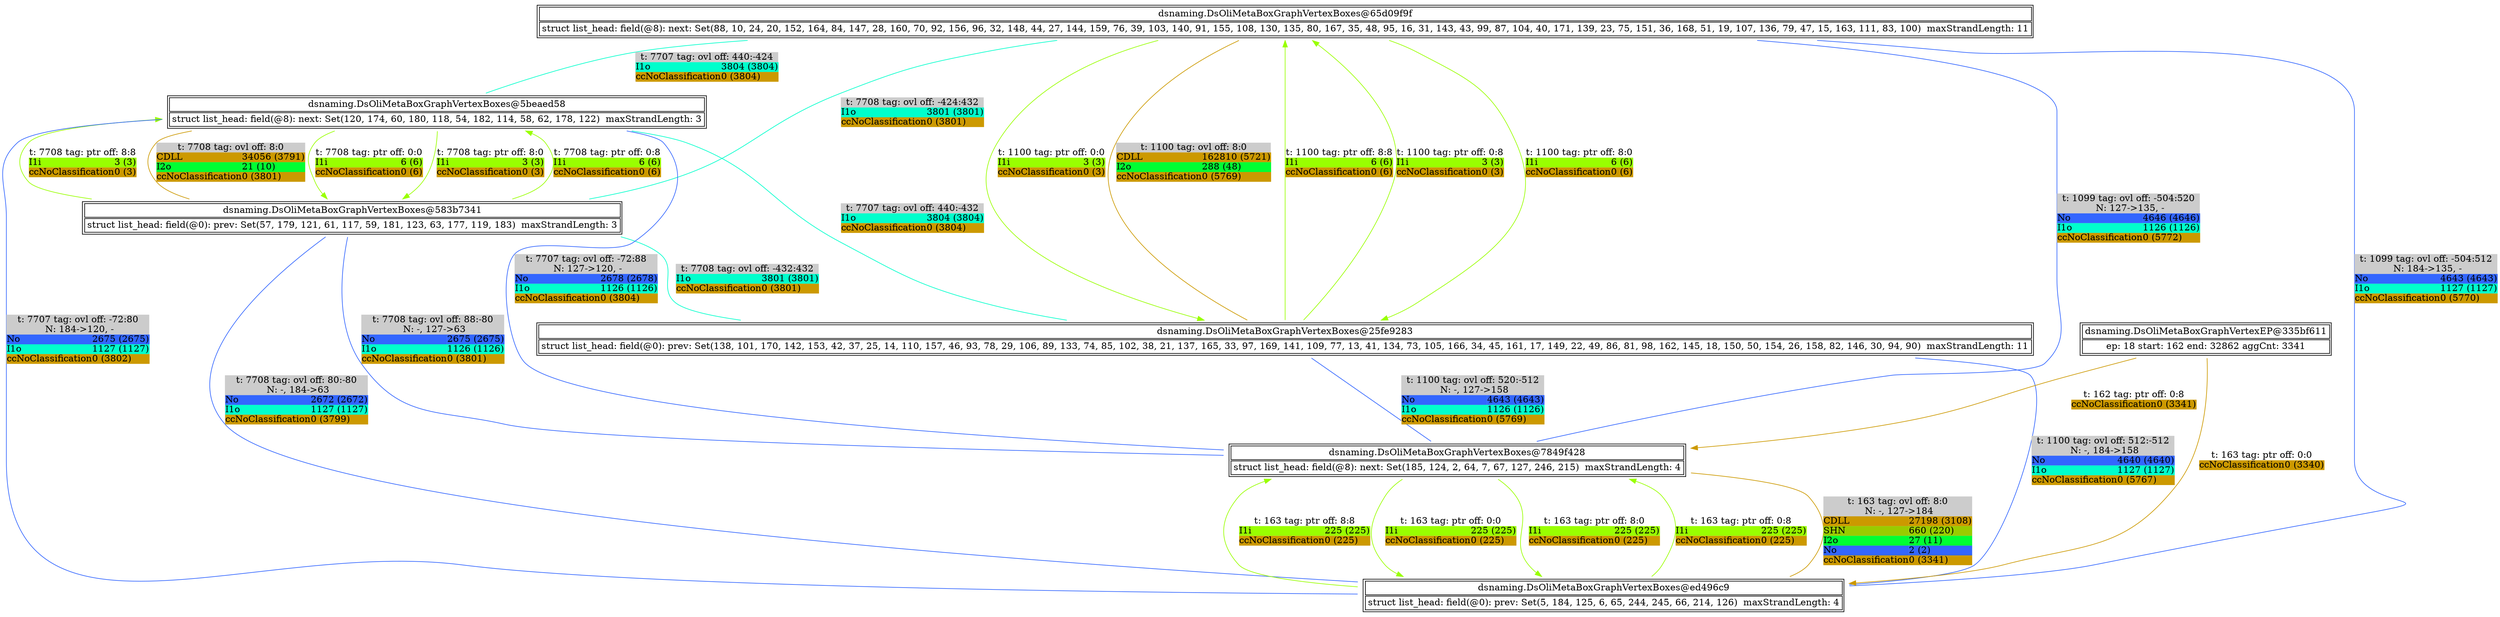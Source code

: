 digraph G {
	"dsnaming.DsOliMetaBoxGraphVertexBoxes@65d09f9f" -> "dsnaming.DsOliMetaBoxGraphVertexBoxes@5beaed58" [dir = none, label = <<TABLE BORDER="0" ALIGN="left" BGCOLOR="#CCCCCC" COLOR="black" CELLBORDER="0" CELLPADDING="0" CELLSPACING="0"><TR><TD COLSPAN="2">t: 7707 tag: ovl off: 440:-424</TD></TR><TR><TD ALIGN="left" BGCOLOR="#00FFCC">I1o</TD><TD ALIGN="left" BGCOLOR="#00FFCC">3804 (3804)</TD></TR><TR><TD ALIGN="left" BGCOLOR="#CC9900">ccNoClassification</TD><TD ALIGN="left" BGCOLOR="#CC9900">0 (3804)</TD></TR></TABLE>>, color = "#00FFCC"]
	"dsnaming.DsOliMetaBoxGraphVertexBoxes@583b7341" -> "dsnaming.DsOliMetaBoxGraphVertexBoxes@25fe9283" [dir = none, label = <<TABLE BORDER="0" ALIGN="left" BGCOLOR="#CCCCCC" COLOR="black" CELLBORDER="0" CELLPADDING="0" CELLSPACING="0"><TR><TD COLSPAN="2">t: 7708 tag: ovl off: -432:432</TD></TR><TR><TD ALIGN="left" BGCOLOR="#00FFCC">I1o</TD><TD ALIGN="left" BGCOLOR="#00FFCC">3801 (3801)</TD></TR><TR><TD ALIGN="left" BGCOLOR="#CC9900">ccNoClassification</TD><TD ALIGN="left" BGCOLOR="#CC9900">0 (3801)</TD></TR></TABLE>>, color = "#00FFCC"]
	"dsnaming.DsOliMetaBoxGraphVertexBoxes@65d09f9f" -> "dsnaming.DsOliMetaBoxGraphVertexBoxes@25fe9283" [color = "#99FF00", label = <<TABLE BORDER="0" ALIGN="left" COLOR="black" CELLBORDER="0"  CELLPADDING="0" CELLSPACING="0"><TR><TD COLSPAN="2">t: 1100 tag: ptr off: 8:0</TD></TR><TR><TD ALIGN="left" BGCOLOR="#99FF00">I1i</TD><TD ALIGN="left" BGCOLOR="#99FF00">6 (6)</TD></TR><TR><TD ALIGN="left" BGCOLOR="#CC9900">ccNoClassification</TD><TD ALIGN="left" BGCOLOR="#CC9900">0 (6)</TD></TR></TABLE>>]
	"dsnaming.DsOliMetaBoxGraphVertexBoxes@ed496c9" -> "dsnaming.DsOliMetaBoxGraphVertexBoxes@7849f428" [color = "#99FF00", label = <<TABLE BORDER="0" ALIGN="left" COLOR="black" CELLBORDER="0"  CELLPADDING="0" CELLSPACING="0"><TR><TD COLSPAN="2">t: 163 tag: ptr off: 0:8</TD></TR><TR><TD ALIGN="left" BGCOLOR="#99FF00">I1i</TD><TD ALIGN="left" BGCOLOR="#99FF00">225 (225)</TD></TR><TR><TD ALIGN="left" BGCOLOR="#CC9900">ccNoClassification</TD><TD ALIGN="left" BGCOLOR="#CC9900">0 (225)</TD></TR></TABLE>>]
	"dsnaming.DsOliMetaBoxGraphVertexBoxes@ed496c9" -> "dsnaming.DsOliMetaBoxGraphVertexBoxes@7849f428" [dir = none, label = <<TABLE BORDER="0" ALIGN="left" BGCOLOR="#CCCCCC" COLOR="black" CELLBORDER="0" CELLPADDING="0" CELLSPACING="0"><TR><TD COLSPAN="2">t: 163 tag: ovl off: 8:0</TD></TR><TR><TD COLSPAN="2"> N: -, 127-&gt;184</TD></TR><TR><TD ALIGN="left" BGCOLOR="#CC9900">CDLL</TD><TD ALIGN="left" BGCOLOR="#CC9900">27198 (3108)</TD></TR><TR><TD ALIGN="left" BGCOLOR="#99CC00">SHN</TD><TD ALIGN="left" BGCOLOR="#99CC00">660 (220)</TD></TR><TR><TD ALIGN="left" BGCOLOR="#00FF33">I2o</TD><TD ALIGN="left" BGCOLOR="#00FF33">27 (11)</TD></TR><TR><TD ALIGN="left" BGCOLOR="#3366FF">No</TD><TD ALIGN="left" BGCOLOR="#3366FF">2 (2)</TD></TR><TR><TD ALIGN="left" BGCOLOR="#CC9900">ccNoClassification</TD><TD ALIGN="left" BGCOLOR="#CC9900">0 (3341)</TD></TR></TABLE>>, color = "#CC9900"]
	"dsnaming.DsOliMetaBoxGraphVertexEP@335bf611" -> "dsnaming.DsOliMetaBoxGraphVertexBoxes@7849f428" [color = "#CC9900", label = <<TABLE BORDER="0" ALIGN="left" COLOR="black" CELLBORDER="0"  CELLPADDING="0" CELLSPACING="0"><TR><TD COLSPAN="2">t: 162 tag: ptr off: 0:8</TD></TR><TR><TD ALIGN="left" BGCOLOR="#CC9900">ccNoClassification</TD><TD ALIGN="left" BGCOLOR="#CC9900">0 (3341)</TD></TR></TABLE>>]
	"dsnaming.DsOliMetaBoxGraphVertexBoxes@7849f428" -> "dsnaming.DsOliMetaBoxGraphVertexBoxes@65d09f9f" [dir = none, label = <<TABLE BORDER="0" ALIGN="left" BGCOLOR="#CCCCCC" COLOR="black" CELLBORDER="0" CELLPADDING="0" CELLSPACING="0"><TR><TD COLSPAN="2">t: 1099 tag: ovl off: -504:520</TD></TR><TR><TD COLSPAN="2"> N: 127-&gt;135, -</TD></TR><TR><TD ALIGN="left" BGCOLOR="#3366FF">No</TD><TD ALIGN="left" BGCOLOR="#3366FF">4646 (4646)</TD></TR><TR><TD ALIGN="left" BGCOLOR="#00FFCC">I1o</TD><TD ALIGN="left" BGCOLOR="#00FFCC">1126 (1126)</TD></TR><TR><TD ALIGN="left" BGCOLOR="#CC9900">ccNoClassification</TD><TD ALIGN="left" BGCOLOR="#CC9900">0 (5772)</TD></TR></TABLE>>, color = "#3366FF"]
	"dsnaming.DsOliMetaBoxGraphVertexBoxes@25fe9283" -> "dsnaming.DsOliMetaBoxGraphVertexBoxes@ed496c9" [dir = none, label = <<TABLE BORDER="0" ALIGN="left" BGCOLOR="#CCCCCC" COLOR="black" CELLBORDER="0" CELLPADDING="0" CELLSPACING="0"><TR><TD COLSPAN="2">t: 1100 tag: ovl off: 512:-512</TD></TR><TR><TD COLSPAN="2"> N: -, 184-&gt;158</TD></TR><TR><TD ALIGN="left" BGCOLOR="#3366FF">No</TD><TD ALIGN="left" BGCOLOR="#3366FF">4640 (4640)</TD></TR><TR><TD ALIGN="left" BGCOLOR="#00FFCC">I1o</TD><TD ALIGN="left" BGCOLOR="#00FFCC">1127 (1127)</TD></TR><TR><TD ALIGN="left" BGCOLOR="#CC9900">ccNoClassification</TD><TD ALIGN="left" BGCOLOR="#CC9900">0 (5767)</TD></TR></TABLE>>, color = "#3366FF"]
	"dsnaming.DsOliMetaBoxGraphVertexBoxes@25fe9283" -> "dsnaming.DsOliMetaBoxGraphVertexBoxes@65d09f9f" [dir = none, label = <<TABLE BORDER="0" ALIGN="left" BGCOLOR="#CCCCCC" COLOR="black" CELLBORDER="0" CELLPADDING="0" CELLSPACING="0"><TR><TD COLSPAN="2">t: 1100 tag: ovl off: 8:0</TD></TR><TR><TD ALIGN="left" BGCOLOR="#CC9900">CDLL</TD><TD ALIGN="left" BGCOLOR="#CC9900">162810 (5721)</TD></TR><TR><TD ALIGN="left" BGCOLOR="#00FF33">I2o</TD><TD ALIGN="left" BGCOLOR="#00FF33">288 (48)</TD></TR><TR><TD ALIGN="left" BGCOLOR="#CC9900">ccNoClassification</TD><TD ALIGN="left" BGCOLOR="#CC9900">0 (5769)</TD></TR></TABLE>>, color = "#CC9900"]
	"dsnaming.DsOliMetaBoxGraphVertexBoxes@5beaed58" -> "dsnaming.DsOliMetaBoxGraphVertexBoxes@583b7341" [color = "#99FF00", label = <<TABLE BORDER="0" ALIGN="left" COLOR="black" CELLBORDER="0"  CELLPADDING="0" CELLSPACING="0"><TR><TD COLSPAN="2">t: 7708 tag: ptr off: 0:0</TD></TR><TR><TD ALIGN="left" BGCOLOR="#99FF00">I1i</TD><TD ALIGN="left" BGCOLOR="#99FF00">6 (6)</TD></TR><TR><TD ALIGN="left" BGCOLOR="#CC9900">ccNoClassification</TD><TD ALIGN="left" BGCOLOR="#CC9900">0 (6)</TD></TR></TABLE>>]
	"dsnaming.DsOliMetaBoxGraphVertexBoxes@5beaed58" -> "dsnaming.DsOliMetaBoxGraphVertexBoxes@583b7341" [color = "#99FF00", label = <<TABLE BORDER="0" ALIGN="left" COLOR="black" CELLBORDER="0"  CELLPADDING="0" CELLSPACING="0"><TR><TD COLSPAN="2">t: 7708 tag: ptr off: 8:0</TD></TR><TR><TD ALIGN="left" BGCOLOR="#99FF00">I1i</TD><TD ALIGN="left" BGCOLOR="#99FF00">3 (3)</TD></TR><TR><TD ALIGN="left" BGCOLOR="#CC9900">ccNoClassification</TD><TD ALIGN="left" BGCOLOR="#CC9900">0 (3)</TD></TR></TABLE>>]
	"dsnaming.DsOliMetaBoxGraphVertexBoxes@583b7341" -> "dsnaming.DsOliMetaBoxGraphVertexBoxes@ed496c9" [dir = none, label = <<TABLE BORDER="0" ALIGN="left" BGCOLOR="#CCCCCC" COLOR="black" CELLBORDER="0" CELLPADDING="0" CELLSPACING="0"><TR><TD COLSPAN="2">t: 7708 tag: ovl off: 80:-80</TD></TR><TR><TD COLSPAN="2"> N: -, 184-&gt;63</TD></TR><TR><TD ALIGN="left" BGCOLOR="#3366FF">No</TD><TD ALIGN="left" BGCOLOR="#3366FF">2672 (2672)</TD></TR><TR><TD ALIGN="left" BGCOLOR="#00FFCC">I1o</TD><TD ALIGN="left" BGCOLOR="#00FFCC">1127 (1127)</TD></TR><TR><TD ALIGN="left" BGCOLOR="#CC9900">ccNoClassification</TD><TD ALIGN="left" BGCOLOR="#CC9900">0 (3799)</TD></TR></TABLE>>, color = "#3366FF"]
	"dsnaming.DsOliMetaBoxGraphVertexBoxes@65d09f9f" -> "dsnaming.DsOliMetaBoxGraphVertexBoxes@25fe9283" [color = "#99FF00", label = <<TABLE BORDER="0" ALIGN="left" COLOR="black" CELLBORDER="0"  CELLPADDING="0" CELLSPACING="0"><TR><TD COLSPAN="2">t: 1100 tag: ptr off: 0:0</TD></TR><TR><TD ALIGN="left" BGCOLOR="#99FF00">I1i</TD><TD ALIGN="left" BGCOLOR="#99FF00">3 (3)</TD></TR><TR><TD ALIGN="left" BGCOLOR="#CC9900">ccNoClassification</TD><TD ALIGN="left" BGCOLOR="#CC9900">0 (3)</TD></TR></TABLE>>]
	"dsnaming.DsOliMetaBoxGraphVertexBoxes@ed496c9" -> "dsnaming.DsOliMetaBoxGraphVertexBoxes@65d09f9f" [dir = none, label = <<TABLE BORDER="0" ALIGN="left" BGCOLOR="#CCCCCC" COLOR="black" CELLBORDER="0" CELLPADDING="0" CELLSPACING="0"><TR><TD COLSPAN="2">t: 1099 tag: ovl off: -504:512</TD></TR><TR><TD COLSPAN="2"> N: 184-&gt;135, -</TD></TR><TR><TD ALIGN="left" BGCOLOR="#3366FF">No</TD><TD ALIGN="left" BGCOLOR="#3366FF">4643 (4643)</TD></TR><TR><TD ALIGN="left" BGCOLOR="#00FFCC">I1o</TD><TD ALIGN="left" BGCOLOR="#00FFCC">1127 (1127)</TD></TR><TR><TD ALIGN="left" BGCOLOR="#CC9900">ccNoClassification</TD><TD ALIGN="left" BGCOLOR="#CC9900">0 (5770)</TD></TR></TABLE>>, color = "#3366FF"]
	"dsnaming.DsOliMetaBoxGraphVertexBoxes@583b7341" -> "dsnaming.DsOliMetaBoxGraphVertexBoxes@65d09f9f" [dir = none, label = <<TABLE BORDER="0" ALIGN="left" BGCOLOR="#CCCCCC" COLOR="black" CELLBORDER="0" CELLPADDING="0" CELLSPACING="0"><TR><TD COLSPAN="2">t: 7708 tag: ovl off: -424:432</TD></TR><TR><TD ALIGN="left" BGCOLOR="#00FFCC">I1o</TD><TD ALIGN="left" BGCOLOR="#00FFCC">3801 (3801)</TD></TR><TR><TD ALIGN="left" BGCOLOR="#CC9900">ccNoClassification</TD><TD ALIGN="left" BGCOLOR="#CC9900">0 (3801)</TD></TR></TABLE>>, color = "#00FFCC"]
	"dsnaming.DsOliMetaBoxGraphVertexBoxes@25fe9283" -> "dsnaming.DsOliMetaBoxGraphVertexBoxes@5beaed58" [dir = none, label = <<TABLE BORDER="0" ALIGN="left" BGCOLOR="#CCCCCC" COLOR="black" CELLBORDER="0" CELLPADDING="0" CELLSPACING="0"><TR><TD COLSPAN="2">t: 7707 tag: ovl off: 440:-432</TD></TR><TR><TD ALIGN="left" BGCOLOR="#00FFCC">I1o</TD><TD ALIGN="left" BGCOLOR="#00FFCC">3804 (3804)</TD></TR><TR><TD ALIGN="left" BGCOLOR="#CC9900">ccNoClassification</TD><TD ALIGN="left" BGCOLOR="#CC9900">0 (3804)</TD></TR></TABLE>>, color = "#00FFCC"]
	"dsnaming.DsOliMetaBoxGraphVertexBoxes@25fe9283" -> "dsnaming.DsOliMetaBoxGraphVertexBoxes@7849f428" [dir = none, label = <<TABLE BORDER="0" ALIGN="left" BGCOLOR="#CCCCCC" COLOR="black" CELLBORDER="0" CELLPADDING="0" CELLSPACING="0"><TR><TD COLSPAN="2">t: 1100 tag: ovl off: 520:-512</TD></TR><TR><TD COLSPAN="2"> N: -, 127-&gt;158</TD></TR><TR><TD ALIGN="left" BGCOLOR="#3366FF">No</TD><TD ALIGN="left" BGCOLOR="#3366FF">4643 (4643)</TD></TR><TR><TD ALIGN="left" BGCOLOR="#00FFCC">I1o</TD><TD ALIGN="left" BGCOLOR="#00FFCC">1126 (1126)</TD></TR><TR><TD ALIGN="left" BGCOLOR="#CC9900">ccNoClassification</TD><TD ALIGN="left" BGCOLOR="#CC9900">0 (5769)</TD></TR></TABLE>>, color = "#3366FF"]
	"dsnaming.DsOliMetaBoxGraphVertexBoxes@583b7341" -> "dsnaming.DsOliMetaBoxGraphVertexBoxes@7849f428" [dir = none, label = <<TABLE BORDER="0" ALIGN="left" BGCOLOR="#CCCCCC" COLOR="black" CELLBORDER="0" CELLPADDING="0" CELLSPACING="0"><TR><TD COLSPAN="2">t: 7708 tag: ovl off: 88:-80</TD></TR><TR><TD COLSPAN="2"> N: -, 127-&gt;63</TD></TR><TR><TD ALIGN="left" BGCOLOR="#3366FF">No</TD><TD ALIGN="left" BGCOLOR="#3366FF">2675 (2675)</TD></TR><TR><TD ALIGN="left" BGCOLOR="#00FFCC">I1o</TD><TD ALIGN="left" BGCOLOR="#00FFCC">1126 (1126)</TD></TR><TR><TD ALIGN="left" BGCOLOR="#CC9900">ccNoClassification</TD><TD ALIGN="left" BGCOLOR="#CC9900">0 (3801)</TD></TR></TABLE>>, color = "#3366FF"]
	"dsnaming.DsOliMetaBoxGraphVertexBoxes@583b7341" -> "dsnaming.DsOliMetaBoxGraphVertexBoxes@5beaed58" [color = "#99FF00", label = <<TABLE BORDER="0" ALIGN="left" COLOR="black" CELLBORDER="0"  CELLPADDING="0" CELLSPACING="0"><TR><TD COLSPAN="2">t: 7708 tag: ptr off: 0:8</TD></TR><TR><TD ALIGN="left" BGCOLOR="#99FF00">I1i</TD><TD ALIGN="left" BGCOLOR="#99FF00">6 (6)</TD></TR><TR><TD ALIGN="left" BGCOLOR="#CC9900">ccNoClassification</TD><TD ALIGN="left" BGCOLOR="#CC9900">0 (6)</TD></TR></TABLE>>]
	"dsnaming.DsOliMetaBoxGraphVertexBoxes@ed496c9" -> "dsnaming.DsOliMetaBoxGraphVertexBoxes@7849f428" [color = "#99FF00", label = <<TABLE BORDER="0" ALIGN="left" COLOR="black" CELLBORDER="0"  CELLPADDING="0" CELLSPACING="0"><TR><TD COLSPAN="2">t: 163 tag: ptr off: 8:8</TD></TR><TR><TD ALIGN="left" BGCOLOR="#99FF00">I1i</TD><TD ALIGN="left" BGCOLOR="#99FF00">225 (225)</TD></TR><TR><TD ALIGN="left" BGCOLOR="#CC9900">ccNoClassification</TD><TD ALIGN="left" BGCOLOR="#CC9900">0 (225)</TD></TR></TABLE>>]
	"dsnaming.DsOliMetaBoxGraphVertexBoxes@7849f428" -> "dsnaming.DsOliMetaBoxGraphVertexBoxes@ed496c9" [color = "#99FF00", label = <<TABLE BORDER="0" ALIGN="left" COLOR="black" CELLBORDER="0"  CELLPADDING="0" CELLSPACING="0"><TR><TD COLSPAN="2">t: 163 tag: ptr off: 0:0</TD></TR><TR><TD ALIGN="left" BGCOLOR="#99FF00">I1i</TD><TD ALIGN="left" BGCOLOR="#99FF00">225 (225)</TD></TR><TR><TD ALIGN="left" BGCOLOR="#CC9900">ccNoClassification</TD><TD ALIGN="left" BGCOLOR="#CC9900">0 (225)</TD></TR></TABLE>>]
	"dsnaming.DsOliMetaBoxGraphVertexBoxes@ed496c9" -> "dsnaming.DsOliMetaBoxGraphVertexBoxes@5beaed58" [dir = none, label = <<TABLE BORDER="0" ALIGN="left" BGCOLOR="#CCCCCC" COLOR="black" CELLBORDER="0" CELLPADDING="0" CELLSPACING="0"><TR><TD COLSPAN="2">t: 7707 tag: ovl off: -72:80</TD></TR><TR><TD COLSPAN="2"> N: 184-&gt;120, -</TD></TR><TR><TD ALIGN="left" BGCOLOR="#3366FF">No</TD><TD ALIGN="left" BGCOLOR="#3366FF">2675 (2675)</TD></TR><TR><TD ALIGN="left" BGCOLOR="#00FFCC">I1o</TD><TD ALIGN="left" BGCOLOR="#00FFCC">1127 (1127)</TD></TR><TR><TD ALIGN="left" BGCOLOR="#CC9900">ccNoClassification</TD><TD ALIGN="left" BGCOLOR="#CC9900">0 (3802)</TD></TR></TABLE>>, color = "#3366FF"]
	"dsnaming.DsOliMetaBoxGraphVertexBoxes@583b7341" -> "dsnaming.DsOliMetaBoxGraphVertexBoxes@5beaed58" [color = "#99FF00", label = <<TABLE BORDER="0" ALIGN="left" COLOR="black" CELLBORDER="0"  CELLPADDING="0" CELLSPACING="0"><TR><TD COLSPAN="2">t: 7708 tag: ptr off: 8:8</TD></TR><TR><TD ALIGN="left" BGCOLOR="#99FF00">I1i</TD><TD ALIGN="left" BGCOLOR="#99FF00">3 (3)</TD></TR><TR><TD ALIGN="left" BGCOLOR="#CC9900">ccNoClassification</TD><TD ALIGN="left" BGCOLOR="#CC9900">0 (3)</TD></TR></TABLE>>]
	"dsnaming.DsOliMetaBoxGraphVertexBoxes@583b7341" -> "dsnaming.DsOliMetaBoxGraphVertexBoxes@5beaed58" [dir = none, label = <<TABLE BORDER="0" ALIGN="left" BGCOLOR="#CCCCCC" COLOR="black" CELLBORDER="0" CELLPADDING="0" CELLSPACING="0"><TR><TD COLSPAN="2">t: 7708 tag: ovl off: 8:0</TD></TR><TR><TD ALIGN="left" BGCOLOR="#CC9900">CDLL</TD><TD ALIGN="left" BGCOLOR="#CC9900">34056 (3791)</TD></TR><TR><TD ALIGN="left" BGCOLOR="#00FF33">I2o</TD><TD ALIGN="left" BGCOLOR="#00FF33">21 (10)</TD></TR><TR><TD ALIGN="left" BGCOLOR="#CC9900">ccNoClassification</TD><TD ALIGN="left" BGCOLOR="#CC9900">0 (3801)</TD></TR></TABLE>>, color = "#CC9900"]
	"dsnaming.DsOliMetaBoxGraphVertexBoxes@7849f428" -> "dsnaming.DsOliMetaBoxGraphVertexBoxes@ed496c9" [color = "#99FF00", label = <<TABLE BORDER="0" ALIGN="left" COLOR="black" CELLBORDER="0"  CELLPADDING="0" CELLSPACING="0"><TR><TD COLSPAN="2">t: 163 tag: ptr off: 8:0</TD></TR><TR><TD ALIGN="left" BGCOLOR="#99FF00">I1i</TD><TD ALIGN="left" BGCOLOR="#99FF00">225 (225)</TD></TR><TR><TD ALIGN="left" BGCOLOR="#CC9900">ccNoClassification</TD><TD ALIGN="left" BGCOLOR="#CC9900">0 (225)</TD></TR></TABLE>>]
	"dsnaming.DsOliMetaBoxGraphVertexBoxes@7849f428" -> "dsnaming.DsOliMetaBoxGraphVertexBoxes@5beaed58" [dir = none, label = <<TABLE BORDER="0" ALIGN="left" BGCOLOR="#CCCCCC" COLOR="black" CELLBORDER="0" CELLPADDING="0" CELLSPACING="0"><TR><TD COLSPAN="2">t: 7707 tag: ovl off: -72:88</TD></TR><TR><TD COLSPAN="2"> N: 127-&gt;120, -</TD></TR><TR><TD ALIGN="left" BGCOLOR="#3366FF">No</TD><TD ALIGN="left" BGCOLOR="#3366FF">2678 (2678)</TD></TR><TR><TD ALIGN="left" BGCOLOR="#00FFCC">I1o</TD><TD ALIGN="left" BGCOLOR="#00FFCC">1126 (1126)</TD></TR><TR><TD ALIGN="left" BGCOLOR="#CC9900">ccNoClassification</TD><TD ALIGN="left" BGCOLOR="#CC9900">0 (3804)</TD></TR></TABLE>>, color = "#3366FF"]
	"dsnaming.DsOliMetaBoxGraphVertexBoxes@25fe9283" -> "dsnaming.DsOliMetaBoxGraphVertexBoxes@65d09f9f" [color = "#99FF00", label = <<TABLE BORDER="0" ALIGN="left" COLOR="black" CELLBORDER="0"  CELLPADDING="0" CELLSPACING="0"><TR><TD COLSPAN="2">t: 1100 tag: ptr off: 8:8</TD></TR><TR><TD ALIGN="left" BGCOLOR="#99FF00">I1i</TD><TD ALIGN="left" BGCOLOR="#99FF00">6 (6)</TD></TR><TR><TD ALIGN="left" BGCOLOR="#CC9900">ccNoClassification</TD><TD ALIGN="left" BGCOLOR="#CC9900">0 (6)</TD></TR></TABLE>>]
	"dsnaming.DsOliMetaBoxGraphVertexBoxes@25fe9283" -> "dsnaming.DsOliMetaBoxGraphVertexBoxes@65d09f9f" [color = "#99FF00", label = <<TABLE BORDER="0" ALIGN="left" COLOR="black" CELLBORDER="0"  CELLPADDING="0" CELLSPACING="0"><TR><TD COLSPAN="2">t: 1100 tag: ptr off: 0:8</TD></TR><TR><TD ALIGN="left" BGCOLOR="#99FF00">I1i</TD><TD ALIGN="left" BGCOLOR="#99FF00">3 (3)</TD></TR><TR><TD ALIGN="left" BGCOLOR="#CC9900">ccNoClassification</TD><TD ALIGN="left" BGCOLOR="#CC9900">0 (3)</TD></TR></TABLE>>]
	"dsnaming.DsOliMetaBoxGraphVertexEP@335bf611" -> "dsnaming.DsOliMetaBoxGraphVertexBoxes@ed496c9" [color = "#CC9900", label = <<TABLE BORDER="0" ALIGN="left" COLOR="black" CELLBORDER="0"  CELLPADDING="0" CELLSPACING="0"><TR><TD COLSPAN="2">t: 163 tag: ptr off: 0:0</TD></TR><TR><TD ALIGN="left" BGCOLOR="#CC9900">ccNoClassification</TD><TD ALIGN="left" BGCOLOR="#CC9900">0 (3340)</TD></TR></TABLE>>]
	subgraph connected_vertices {
		rankdir = LR
		"dsnaming.DsOliMetaBoxGraphVertexBoxes@25fe9283"  [label = <<TABLE><TR><TD COLSPAN="2">dsnaming.DsOliMetaBoxGraphVertexBoxes@25fe9283</TD></TR><TR><TD COLSPAN="2">struct list_head: field(@0): prev: Set(138, 101, 170, 142, 153, 42, 37, 25, 14, 110, 157, 46, 93, 78, 29, 106, 89, 133, 74, 85, 102, 38, 21, 137, 165, 33, 97, 169, 141, 109, 77, 13, 41, 134, 73, 105, 166, 34, 45, 161, 17, 149, 22, 49, 86, 81, 98, 162, 145, 18, 150, 50, 154, 26, 158, 82, 146, 30, 94, 90)  maxStrandLength: 11</TD></TR></TABLE>>, shape = none]
		"dsnaming.DsOliMetaBoxGraphVertexBoxes@ed496c9"  [label = <<TABLE><TR><TD COLSPAN="2">dsnaming.DsOliMetaBoxGraphVertexBoxes@ed496c9</TD></TR><TR><TD COLSPAN="2">struct list_head: field(@0): prev: Set(5, 184, 125, 6, 65, 244, 245, 66, 214, 126)  maxStrandLength: 4</TD></TR></TABLE>>, shape = none]
		"dsnaming.DsOliMetaBoxGraphVertexBoxes@5beaed58"  [label = <<TABLE><TR><TD COLSPAN="2">dsnaming.DsOliMetaBoxGraphVertexBoxes@5beaed58</TD></TR><TR><TD COLSPAN="2">struct list_head: field(@8): next: Set(120, 174, 60, 180, 118, 54, 182, 114, 58, 62, 178, 122)  maxStrandLength: 3</TD></TR></TABLE>>, shape = none]
		"dsnaming.DsOliMetaBoxGraphVertexBoxes@583b7341"  [label = <<TABLE><TR><TD COLSPAN="2">dsnaming.DsOliMetaBoxGraphVertexBoxes@583b7341</TD></TR><TR><TD COLSPAN="2">struct list_head: field(@0): prev: Set(57, 179, 121, 61, 117, 59, 181, 123, 63, 177, 119, 183)  maxStrandLength: 3</TD></TR></TABLE>>, shape = none]
		"dsnaming.DsOliMetaBoxGraphVertexEP@335bf611"  [label = <<TABLE><TR><TD COLSPAN="2">dsnaming.DsOliMetaBoxGraphVertexEP@335bf611</TD></TR><TR><TD COLSPAN="2">ep: 18 start: 162 end: 32862 aggCnt: 3341</TD></TR></TABLE>>, shape = none]
		"dsnaming.DsOliMetaBoxGraphVertexBoxes@65d09f9f"  [label = <<TABLE><TR><TD COLSPAN="2">dsnaming.DsOliMetaBoxGraphVertexBoxes@65d09f9f</TD></TR><TR><TD COLSPAN="2">struct list_head: field(@8): next: Set(88, 10, 24, 20, 152, 164, 84, 147, 28, 160, 70, 92, 156, 96, 32, 148, 44, 27, 144, 159, 76, 39, 103, 140, 91, 155, 108, 130, 135, 80, 167, 35, 48, 95, 16, 31, 143, 43, 99, 87, 104, 40, 171, 139, 23, 75, 151, 36, 168, 51, 19, 107, 136, 79, 47, 15, 163, 111, 83, 100)  maxStrandLength: 11</TD></TR></TABLE>>, shape = none]
		"dsnaming.DsOliMetaBoxGraphVertexBoxes@7849f428"  [label = <<TABLE><TR><TD COLSPAN="2">dsnaming.DsOliMetaBoxGraphVertexBoxes@7849f428</TD></TR><TR><TD COLSPAN="2">struct list_head: field(@8): next: Set(185, 124, 2, 64, 7, 67, 127, 246, 215)  maxStrandLength: 4</TD></TR></TABLE>>, shape = none]
	}
}